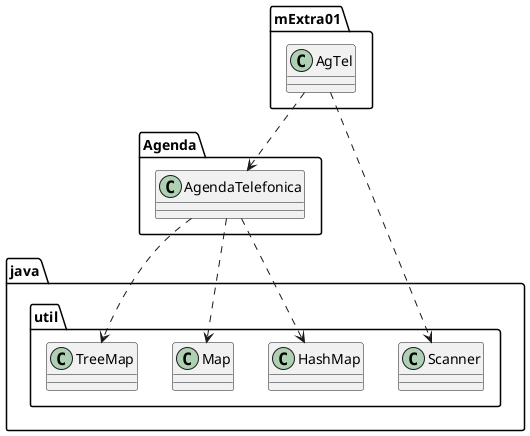 @startuml
class Agenda.AgendaTelefonica
class java.util.HashMap
class java.util.Map
class java.util.Scanner
class java.util.TreeMap
class mExtra01.AgTel
Agenda.AgendaTelefonica ..> java.util.HashMap
Agenda.AgendaTelefonica ..> java.util.Map
Agenda.AgendaTelefonica ..> java.util.TreeMap
mExtra01.AgTel ..> Agenda.AgendaTelefonica
mExtra01.AgTel ..> java.util.Scanner
@enduml